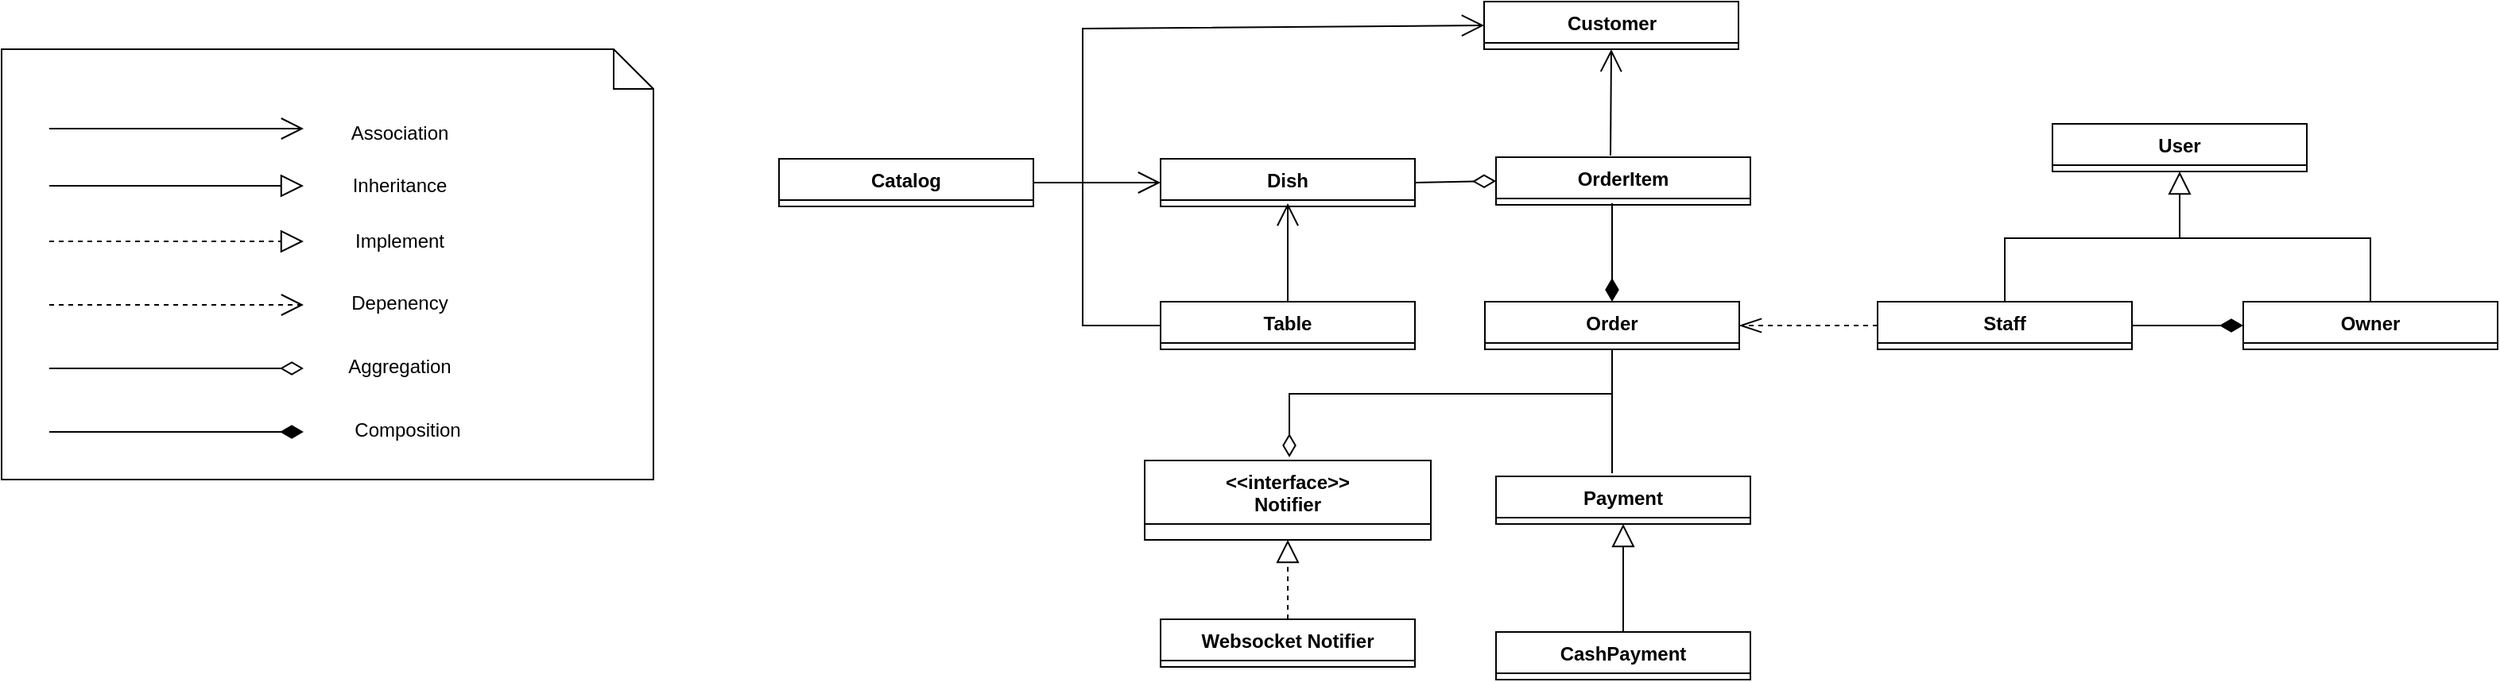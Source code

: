 <mxfile version="24.7.17">
  <diagram id="C5RBs43oDa-KdzZeNtuy" name="Page-1">
    <mxGraphModel dx="2034" dy="816" grid="1" gridSize="10" guides="1" tooltips="1" connect="1" arrows="1" fold="1" page="1" pageScale="1" pageWidth="827" pageHeight="1169" math="0" shadow="0">
      <root>
        <mxCell id="WIyWlLk6GJQsqaUBKTNV-0" />
        <mxCell id="WIyWlLk6GJQsqaUBKTNV-1" parent="WIyWlLk6GJQsqaUBKTNV-0" />
        <mxCell id="uRAl1IJuX3miMUumtEAD-47" value="" style="shape=note2;boundedLbl=1;whiteSpace=wrap;html=1;size=25;verticalAlign=top;align=center;" parent="WIyWlLk6GJQsqaUBKTNV-1" vertex="1">
          <mxGeometry x="-590" y="903" width="410" height="271" as="geometry" />
        </mxCell>
        <mxCell id="2brFXPJjxQFxoE2-N6oW-0" value="" style="endArrow=block;endFill=0;html=1;rounded=0;endSize=12;" parent="WIyWlLk6GJQsqaUBKTNV-1" edge="1">
          <mxGeometry width="160" relative="1" as="geometry">
            <mxPoint x="-560" y="989" as="sourcePoint" />
            <mxPoint x="-400" y="989" as="targetPoint" />
          </mxGeometry>
        </mxCell>
        <mxCell id="2brFXPJjxQFxoE2-N6oW-1" value="Association" style="text;html=1;align=center;verticalAlign=middle;resizable=0;points=[];autosize=1;strokeColor=none;fillColor=none;" parent="WIyWlLk6GJQsqaUBKTNV-1" vertex="1">
          <mxGeometry x="-380" y="941" width="80" height="30" as="geometry" />
        </mxCell>
        <mxCell id="2brFXPJjxQFxoE2-N6oW-6" value="" style="endArrow=open;endFill=0;html=1;rounded=0;endSize=12;" parent="WIyWlLk6GJQsqaUBKTNV-1" edge="1">
          <mxGeometry width="160" relative="1" as="geometry">
            <mxPoint x="-560" y="953" as="sourcePoint" />
            <mxPoint x="-400" y="953" as="targetPoint" />
          </mxGeometry>
        </mxCell>
        <mxCell id="2brFXPJjxQFxoE2-N6oW-15" value="Inheritance" style="text;html=1;align=center;verticalAlign=middle;resizable=0;points=[];autosize=1;strokeColor=none;fillColor=none;" parent="WIyWlLk6GJQsqaUBKTNV-1" vertex="1">
          <mxGeometry x="-380" y="974" width="80" height="30" as="geometry" />
        </mxCell>
        <mxCell id="2brFXPJjxQFxoE2-N6oW-16" value="" style="endArrow=block;endFill=0;html=1;rounded=0;dashed=1;endSize=12;" parent="WIyWlLk6GJQsqaUBKTNV-1" edge="1">
          <mxGeometry width="160" relative="1" as="geometry">
            <mxPoint x="-560" y="1024" as="sourcePoint" />
            <mxPoint x="-400" y="1024" as="targetPoint" />
          </mxGeometry>
        </mxCell>
        <mxCell id="2brFXPJjxQFxoE2-N6oW-17" value="Implement" style="text;html=1;align=center;verticalAlign=middle;resizable=0;points=[];autosize=1;strokeColor=none;fillColor=none;" parent="WIyWlLk6GJQsqaUBKTNV-1" vertex="1">
          <mxGeometry x="-380" y="1009" width="80" height="30" as="geometry" />
        </mxCell>
        <mxCell id="2brFXPJjxQFxoE2-N6oW-18" value="" style="endArrow=open;endFill=0;html=1;rounded=0;dashed=1;endSize=12;" parent="WIyWlLk6GJQsqaUBKTNV-1" edge="1">
          <mxGeometry width="160" relative="1" as="geometry">
            <mxPoint x="-560" y="1064" as="sourcePoint" />
            <mxPoint x="-400" y="1064" as="targetPoint" />
          </mxGeometry>
        </mxCell>
        <mxCell id="2brFXPJjxQFxoE2-N6oW-19" value="Depenency" style="text;html=1;align=center;verticalAlign=middle;resizable=0;points=[];autosize=1;strokeColor=none;fillColor=none;" parent="WIyWlLk6GJQsqaUBKTNV-1" vertex="1">
          <mxGeometry x="-380" y="1048" width="80" height="30" as="geometry" />
        </mxCell>
        <mxCell id="2brFXPJjxQFxoE2-N6oW-20" value="" style="endArrow=diamondThin;endFill=0;html=1;rounded=0;endSize=12;" parent="WIyWlLk6GJQsqaUBKTNV-1" edge="1">
          <mxGeometry width="160" relative="1" as="geometry">
            <mxPoint x="-560" y="1104" as="sourcePoint" />
            <mxPoint x="-400" y="1104" as="targetPoint" />
          </mxGeometry>
        </mxCell>
        <mxCell id="2brFXPJjxQFxoE2-N6oW-21" value="Aggregation" style="text;html=1;align=center;verticalAlign=middle;resizable=0;points=[];autosize=1;strokeColor=none;fillColor=none;" parent="WIyWlLk6GJQsqaUBKTNV-1" vertex="1">
          <mxGeometry x="-385" y="1088" width="90" height="30" as="geometry" />
        </mxCell>
        <mxCell id="2brFXPJjxQFxoE2-N6oW-22" value="" style="endArrow=diamondThin;endFill=1;html=1;rounded=0;jumpStyle=none;endSize=12;" parent="WIyWlLk6GJQsqaUBKTNV-1" edge="1">
          <mxGeometry width="160" relative="1" as="geometry">
            <mxPoint x="-560" y="1144" as="sourcePoint" />
            <mxPoint x="-400" y="1144" as="targetPoint" />
          </mxGeometry>
        </mxCell>
        <mxCell id="2brFXPJjxQFxoE2-N6oW-23" value="Composition" style="text;html=1;align=center;verticalAlign=middle;resizable=0;points=[];autosize=1;strokeColor=none;fillColor=none;" parent="WIyWlLk6GJQsqaUBKTNV-1" vertex="1">
          <mxGeometry x="-380" y="1128" width="90" height="30" as="geometry" />
        </mxCell>
        <mxCell id="2brFXPJjxQFxoE2-N6oW-33" value="&lt;span style=&quot;text-align: left;&quot;&gt;&amp;lt;&amp;lt;interface&amp;gt;&amp;gt;&lt;br&gt;Notifier&lt;/span&gt;" style="swimlane;fontStyle=1;align=center;verticalAlign=top;childLayout=stackLayout;horizontal=1;startSize=40;horizontalStack=0;resizeParent=1;resizeParentMax=0;resizeLast=0;collapsible=1;marginBottom=0;whiteSpace=wrap;html=1;" parent="WIyWlLk6GJQsqaUBKTNV-1" vertex="1" collapsed="1">
          <mxGeometry x="129" y="1162" width="180" height="50" as="geometry">
            <mxRectangle x="-120" y="761" width="310" height="160" as="alternateBounds" />
          </mxGeometry>
        </mxCell>
        <mxCell id="2brFXPJjxQFxoE2-N6oW-34" value="+&lt;font face=&quot;Inter, system-ui, -apple-system, system-ui, Segoe UI, Roboto, Oxygen, Ubuntu, Cantarell, Fira Sans, Droid Sans, Helvetica, Arial, sans-serif&quot; color=&quot;#212121&quot;&gt;&lt;span style=&quot;white-space-collapse: preserve; background-color: rgb(255, 255, 255);&quot;&gt; NEW&lt;/span&gt;&lt;/font&gt;: 1&lt;br&gt;+ IN_PROGRESS: 2&lt;div&gt;+ FINISHED: 3&lt;/div&gt;" style="text;strokeColor=none;fillColor=none;align=left;verticalAlign=top;spacingLeft=4;spacingRight=4;overflow=hidden;rotatable=0;points=[[0,0.5],[1,0.5]];portConstraint=eastwest;whiteSpace=wrap;html=1;" parent="2brFXPJjxQFxoE2-N6oW-33" vertex="1">
          <mxGeometry y="40" width="310" height="64" as="geometry" />
        </mxCell>
        <mxCell id="2brFXPJjxQFxoE2-N6oW-35" value="" style="line;strokeWidth=1;fillColor=none;align=left;verticalAlign=middle;spacingTop=-1;spacingLeft=3;spacingRight=3;rotatable=0;labelPosition=right;points=[];portConstraint=eastwest;strokeColor=inherit;" parent="2brFXPJjxQFxoE2-N6oW-33" vertex="1">
          <mxGeometry y="104" width="310" height="8" as="geometry" />
        </mxCell>
        <mxCell id="2brFXPJjxQFxoE2-N6oW-36" value="+ fromProgress(float|int $progress): int" style="text;strokeColor=none;fillColor=none;align=left;verticalAlign=top;spacingLeft=4;spacingRight=4;overflow=hidden;rotatable=0;points=[[0,0.5],[1,0.5]];portConstraint=eastwest;whiteSpace=wrap;html=1;" parent="2brFXPJjxQFxoE2-N6oW-33" vertex="1">
          <mxGeometry y="112" width="310" height="48" as="geometry" />
        </mxCell>
        <mxCell id="HUeuKTUBuXU9dB0qlzi5-0" value="Staff" style="swimlane;fontStyle=1;align=center;verticalAlign=top;childLayout=stackLayout;horizontal=1;startSize=26;horizontalStack=0;resizeParent=1;resizeParentMax=0;resizeLast=0;collapsible=1;marginBottom=0;whiteSpace=wrap;html=1;" parent="WIyWlLk6GJQsqaUBKTNV-1" vertex="1" collapsed="1">
          <mxGeometry x="590" y="1062" width="160" height="30" as="geometry">
            <mxRectangle x="315" y="1140" width="240" height="34" as="alternateBounds" />
          </mxGeometry>
        </mxCell>
        <mxCell id="HUeuKTUBuXU9dB0qlzi5-1" value="" style="line;strokeWidth=1;fillColor=none;align=left;verticalAlign=middle;spacingTop=-1;spacingLeft=3;spacingRight=3;rotatable=0;labelPosition=right;points=[];portConstraint=eastwest;strokeColor=inherit;" parent="HUeuKTUBuXU9dB0qlzi5-0" vertex="1">
          <mxGeometry y="26" width="240" height="8" as="geometry" />
        </mxCell>
        <mxCell id="HUeuKTUBuXU9dB0qlzi5-2" value="Owner" style="swimlane;fontStyle=1;align=center;verticalAlign=top;childLayout=stackLayout;horizontal=1;startSize=26;horizontalStack=0;resizeParent=1;resizeParentMax=0;resizeLast=0;collapsible=1;marginBottom=0;whiteSpace=wrap;html=1;" parent="WIyWlLk6GJQsqaUBKTNV-1" vertex="1" collapsed="1">
          <mxGeometry x="820" y="1062" width="160" height="30" as="geometry">
            <mxRectangle x="315" y="1140" width="240" height="34" as="alternateBounds" />
          </mxGeometry>
        </mxCell>
        <mxCell id="HUeuKTUBuXU9dB0qlzi5-3" value="" style="line;strokeWidth=1;fillColor=none;align=left;verticalAlign=middle;spacingTop=-1;spacingLeft=3;spacingRight=3;rotatable=0;labelPosition=right;points=[];portConstraint=eastwest;strokeColor=inherit;" parent="HUeuKTUBuXU9dB0qlzi5-2" vertex="1">
          <mxGeometry y="26" width="240" height="8" as="geometry" />
        </mxCell>
        <mxCell id="HUeuKTUBuXU9dB0qlzi5-4" value="Order" style="swimlane;fontStyle=1;align=center;verticalAlign=top;childLayout=stackLayout;horizontal=1;startSize=26;horizontalStack=0;resizeParent=1;resizeParentMax=0;resizeLast=0;collapsible=1;marginBottom=0;whiteSpace=wrap;html=1;" parent="WIyWlLk6GJQsqaUBKTNV-1" vertex="1" collapsed="1">
          <mxGeometry x="343" y="1062" width="160" height="30" as="geometry">
            <mxRectangle x="343" y="1062" width="240" height="34" as="alternateBounds" />
          </mxGeometry>
        </mxCell>
        <mxCell id="HUeuKTUBuXU9dB0qlzi5-5" value="" style="line;strokeWidth=1;fillColor=none;align=left;verticalAlign=middle;spacingTop=-1;spacingLeft=3;spacingRight=3;rotatable=0;labelPosition=right;points=[];portConstraint=eastwest;strokeColor=inherit;" parent="HUeuKTUBuXU9dB0qlzi5-4" vertex="1">
          <mxGeometry y="26" width="240" height="8" as="geometry" />
        </mxCell>
        <mxCell id="HUeuKTUBuXU9dB0qlzi5-6" value="Dish" style="swimlane;fontStyle=1;align=center;verticalAlign=top;childLayout=stackLayout;horizontal=1;startSize=26;horizontalStack=0;resizeParent=1;resizeParentMax=0;resizeLast=0;collapsible=1;marginBottom=0;whiteSpace=wrap;html=1;" parent="WIyWlLk6GJQsqaUBKTNV-1" vertex="1" collapsed="1">
          <mxGeometry x="139" y="972" width="160" height="30" as="geometry">
            <mxRectangle x="315" y="1140" width="240" height="34" as="alternateBounds" />
          </mxGeometry>
        </mxCell>
        <mxCell id="HUeuKTUBuXU9dB0qlzi5-7" value="" style="line;strokeWidth=1;fillColor=none;align=left;verticalAlign=middle;spacingTop=-1;spacingLeft=3;spacingRight=3;rotatable=0;labelPosition=right;points=[];portConstraint=eastwest;strokeColor=inherit;" parent="HUeuKTUBuXU9dB0qlzi5-6" vertex="1">
          <mxGeometry y="26" width="240" height="8" as="geometry" />
        </mxCell>
        <mxCell id="HUeuKTUBuXU9dB0qlzi5-8" value="Table" style="swimlane;fontStyle=1;align=center;verticalAlign=top;childLayout=stackLayout;horizontal=1;startSize=26;horizontalStack=0;resizeParent=1;resizeParentMax=0;resizeLast=0;collapsible=1;marginBottom=0;whiteSpace=wrap;html=1;" parent="WIyWlLk6GJQsqaUBKTNV-1" vertex="1" collapsed="1">
          <mxGeometry x="139" y="1062" width="160" height="30" as="geometry">
            <mxRectangle x="315" y="1140" width="240" height="34" as="alternateBounds" />
          </mxGeometry>
        </mxCell>
        <mxCell id="HUeuKTUBuXU9dB0qlzi5-9" value="" style="line;strokeWidth=1;fillColor=none;align=left;verticalAlign=middle;spacingTop=-1;spacingLeft=3;spacingRight=3;rotatable=0;labelPosition=right;points=[];portConstraint=eastwest;strokeColor=inherit;" parent="HUeuKTUBuXU9dB0qlzi5-8" vertex="1">
          <mxGeometry y="26" width="240" height="8" as="geometry" />
        </mxCell>
        <mxCell id="HUeuKTUBuXU9dB0qlzi5-12" value="User" style="swimlane;fontStyle=1;align=center;verticalAlign=top;childLayout=stackLayout;horizontal=1;startSize=26;horizontalStack=0;resizeParent=1;resizeParentMax=0;resizeLast=0;collapsible=1;marginBottom=0;whiteSpace=wrap;html=1;" parent="WIyWlLk6GJQsqaUBKTNV-1" vertex="1" collapsed="1">
          <mxGeometry x="700" y="950" width="160" height="30" as="geometry">
            <mxRectangle x="315" y="1140" width="240" height="34" as="alternateBounds" />
          </mxGeometry>
        </mxCell>
        <mxCell id="HUeuKTUBuXU9dB0qlzi5-13" value="" style="line;strokeWidth=1;fillColor=none;align=left;verticalAlign=middle;spacingTop=-1;spacingLeft=3;spacingRight=3;rotatable=0;labelPosition=right;points=[];portConstraint=eastwest;strokeColor=inherit;" parent="HUeuKTUBuXU9dB0qlzi5-12" vertex="1">
          <mxGeometry y="26" width="240" height="8" as="geometry" />
        </mxCell>
        <mxCell id="EOSxfnDk696KY7ujUc14-2" value="Customer" style="swimlane;fontStyle=1;align=center;verticalAlign=top;childLayout=stackLayout;horizontal=1;startSize=26;horizontalStack=0;resizeParent=1;resizeParentMax=0;resizeLast=0;collapsible=1;marginBottom=0;whiteSpace=wrap;html=1;" vertex="1" collapsed="1" parent="WIyWlLk6GJQsqaUBKTNV-1">
          <mxGeometry x="342.5" y="873" width="160" height="30" as="geometry">
            <mxRectangle x="315" y="1140" width="240" height="34" as="alternateBounds" />
          </mxGeometry>
        </mxCell>
        <mxCell id="EOSxfnDk696KY7ujUc14-3" value="" style="line;strokeWidth=1;fillColor=none;align=left;verticalAlign=middle;spacingTop=-1;spacingLeft=3;spacingRight=3;rotatable=0;labelPosition=right;points=[];portConstraint=eastwest;strokeColor=inherit;" vertex="1" parent="EOSxfnDk696KY7ujUc14-2">
          <mxGeometry y="26" width="240" height="8" as="geometry" />
        </mxCell>
        <mxCell id="EOSxfnDk696KY7ujUc14-4" value="OrderItem" style="swimlane;fontStyle=1;align=center;verticalAlign=top;childLayout=stackLayout;horizontal=1;startSize=26;horizontalStack=0;resizeParent=1;resizeParentMax=0;resizeLast=0;collapsible=1;marginBottom=0;whiteSpace=wrap;html=1;" vertex="1" collapsed="1" parent="WIyWlLk6GJQsqaUBKTNV-1">
          <mxGeometry x="350" y="971" width="160" height="30" as="geometry">
            <mxRectangle x="315" y="1140" width="240" height="34" as="alternateBounds" />
          </mxGeometry>
        </mxCell>
        <mxCell id="EOSxfnDk696KY7ujUc14-5" value="" style="line;strokeWidth=1;fillColor=none;align=left;verticalAlign=middle;spacingTop=-1;spacingLeft=3;spacingRight=3;rotatable=0;labelPosition=right;points=[];portConstraint=eastwest;strokeColor=inherit;" vertex="1" parent="EOSxfnDk696KY7ujUc14-4">
          <mxGeometry y="26" width="240" height="8" as="geometry" />
        </mxCell>
        <mxCell id="EOSxfnDk696KY7ujUc14-6" value="Payment" style="swimlane;fontStyle=1;align=center;verticalAlign=top;childLayout=stackLayout;horizontal=1;startSize=26;horizontalStack=0;resizeParent=1;resizeParentMax=0;resizeLast=0;collapsible=1;marginBottom=0;whiteSpace=wrap;html=1;" vertex="1" collapsed="1" parent="WIyWlLk6GJQsqaUBKTNV-1">
          <mxGeometry x="350" y="1172" width="160" height="30" as="geometry">
            <mxRectangle x="315" y="1140" width="240" height="34" as="alternateBounds" />
          </mxGeometry>
        </mxCell>
        <mxCell id="EOSxfnDk696KY7ujUc14-7" value="" style="line;strokeWidth=1;fillColor=none;align=left;verticalAlign=middle;spacingTop=-1;spacingLeft=3;spacingRight=3;rotatable=0;labelPosition=right;points=[];portConstraint=eastwest;strokeColor=inherit;" vertex="1" parent="EOSxfnDk696KY7ujUc14-6">
          <mxGeometry y="26" width="240" height="8" as="geometry" />
        </mxCell>
        <mxCell id="EOSxfnDk696KY7ujUc14-8" value="CashPayment" style="swimlane;fontStyle=1;align=center;verticalAlign=top;childLayout=stackLayout;horizontal=1;startSize=26;horizontalStack=0;resizeParent=1;resizeParentMax=0;resizeLast=0;collapsible=1;marginBottom=0;whiteSpace=wrap;html=1;" vertex="1" collapsed="1" parent="WIyWlLk6GJQsqaUBKTNV-1">
          <mxGeometry x="350" y="1270" width="160" height="30" as="geometry">
            <mxRectangle x="315" y="1140" width="240" height="34" as="alternateBounds" />
          </mxGeometry>
        </mxCell>
        <mxCell id="EOSxfnDk696KY7ujUc14-9" value="" style="line;strokeWidth=1;fillColor=none;align=left;verticalAlign=middle;spacingTop=-1;spacingLeft=3;spacingRight=3;rotatable=0;labelPosition=right;points=[];portConstraint=eastwest;strokeColor=inherit;" vertex="1" parent="EOSxfnDk696KY7ujUc14-8">
          <mxGeometry y="26" width="240" height="8" as="geometry" />
        </mxCell>
        <mxCell id="EOSxfnDk696KY7ujUc14-10" value="Catalog" style="swimlane;fontStyle=1;align=center;verticalAlign=top;childLayout=stackLayout;horizontal=1;startSize=26;horizontalStack=0;resizeParent=1;resizeParentMax=0;resizeLast=0;collapsible=1;marginBottom=0;whiteSpace=wrap;html=1;" vertex="1" collapsed="1" parent="WIyWlLk6GJQsqaUBKTNV-1">
          <mxGeometry x="-101" y="972" width="160" height="30" as="geometry">
            <mxRectangle x="315" y="1140" width="240" height="34" as="alternateBounds" />
          </mxGeometry>
        </mxCell>
        <mxCell id="EOSxfnDk696KY7ujUc14-11" value="" style="line;strokeWidth=1;fillColor=none;align=left;verticalAlign=middle;spacingTop=-1;spacingLeft=3;spacingRight=3;rotatable=0;labelPosition=right;points=[];portConstraint=eastwest;strokeColor=inherit;" vertex="1" parent="EOSxfnDk696KY7ujUc14-10">
          <mxGeometry y="26" width="240" height="8" as="geometry" />
        </mxCell>
        <mxCell id="EOSxfnDk696KY7ujUc14-16" value="" style="endArrow=open;endFill=0;html=1;rounded=0;endSize=12;exitX=1;exitY=0.5;exitDx=0;exitDy=0;" edge="1" parent="WIyWlLk6GJQsqaUBKTNV-1" source="EOSxfnDk696KY7ujUc14-10">
          <mxGeometry width="160" relative="1" as="geometry">
            <mxPoint x="69" y="982" as="sourcePoint" />
            <mxPoint x="139" y="987" as="targetPoint" />
          </mxGeometry>
        </mxCell>
        <mxCell id="EOSxfnDk696KY7ujUc14-17" value="" style="endArrow=diamondThin;endFill=0;html=1;rounded=0;endSize=12;exitX=1;exitY=0.5;exitDx=0;exitDy=0;entryX=0;entryY=0.5;entryDx=0;entryDy=0;" edge="1" parent="WIyWlLk6GJQsqaUBKTNV-1" source="HUeuKTUBuXU9dB0qlzi5-6" target="EOSxfnDk696KY7ujUc14-4">
          <mxGeometry width="160" relative="1" as="geometry">
            <mxPoint x="324" y="952" as="sourcePoint" />
            <mxPoint x="404" y="952" as="targetPoint" />
          </mxGeometry>
        </mxCell>
        <mxCell id="EOSxfnDk696KY7ujUc14-18" value="" style="endArrow=block;endFill=0;html=1;rounded=0;endSize=12;exitX=0.5;exitY=0;exitDx=0;exitDy=0;entryX=0.5;entryY=1;entryDx=0;entryDy=0;" edge="1" parent="WIyWlLk6GJQsqaUBKTNV-1" source="HUeuKTUBuXU9dB0qlzi5-0" target="HUeuKTUBuXU9dB0qlzi5-12">
          <mxGeometry width="160" relative="1" as="geometry">
            <mxPoint x="670" y="1032" as="sourcePoint" />
            <mxPoint x="750" y="1032" as="targetPoint" />
            <Array as="points">
              <mxPoint x="670" y="1022" />
              <mxPoint x="780" y="1022" />
            </Array>
          </mxGeometry>
        </mxCell>
        <mxCell id="EOSxfnDk696KY7ujUc14-21" value="" style="endArrow=none;endFill=0;html=1;rounded=0;endSize=12;entryX=0.5;entryY=0;entryDx=0;entryDy=0;" edge="1" parent="WIyWlLk6GJQsqaUBKTNV-1" target="HUeuKTUBuXU9dB0qlzi5-2">
          <mxGeometry width="160" relative="1" as="geometry">
            <mxPoint x="780" y="1022" as="sourcePoint" />
            <mxPoint x="920" y="1052" as="targetPoint" />
            <Array as="points">
              <mxPoint x="900" y="1022" />
            </Array>
          </mxGeometry>
        </mxCell>
        <mxCell id="EOSxfnDk696KY7ujUc14-22" value="" style="endArrow=diamondThin;endFill=1;html=1;rounded=0;endSize=12;startArrow=none;startFill=0;targetPerimeterSpacing=4;" edge="1" parent="WIyWlLk6GJQsqaUBKTNV-1">
          <mxGeometry width="160" relative="1" as="geometry">
            <mxPoint x="750" y="1077" as="sourcePoint" />
            <mxPoint x="820" y="1077" as="targetPoint" />
          </mxGeometry>
        </mxCell>
        <mxCell id="EOSxfnDk696KY7ujUc14-24" value="Websocket Notifier" style="swimlane;fontStyle=1;align=center;verticalAlign=top;childLayout=stackLayout;horizontal=1;startSize=26;horizontalStack=0;resizeParent=1;resizeParentMax=0;resizeLast=0;collapsible=1;marginBottom=0;whiteSpace=wrap;html=1;" vertex="1" collapsed="1" parent="WIyWlLk6GJQsqaUBKTNV-1">
          <mxGeometry x="139" y="1262" width="160" height="30" as="geometry">
            <mxRectangle x="315" y="1140" width="240" height="34" as="alternateBounds" />
          </mxGeometry>
        </mxCell>
        <mxCell id="EOSxfnDk696KY7ujUc14-25" value="" style="line;strokeWidth=1;fillColor=none;align=left;verticalAlign=middle;spacingTop=-1;spacingLeft=3;spacingRight=3;rotatable=0;labelPosition=right;points=[];portConstraint=eastwest;strokeColor=inherit;" vertex="1" parent="EOSxfnDk696KY7ujUc14-24">
          <mxGeometry y="26" width="240" height="8" as="geometry" />
        </mxCell>
        <mxCell id="EOSxfnDk696KY7ujUc14-26" value="" style="endArrow=block;endFill=0;html=1;rounded=0;endSize=12;exitX=0.5;exitY=0;exitDx=0;exitDy=0;entryX=0.5;entryY=1;entryDx=0;entryDy=0;dashed=1;" edge="1" parent="WIyWlLk6GJQsqaUBKTNV-1" source="EOSxfnDk696KY7ujUc14-24" target="2brFXPJjxQFxoE2-N6oW-33">
          <mxGeometry width="160" relative="1" as="geometry">
            <mxPoint x="89" y="1232" as="sourcePoint" />
            <mxPoint x="169" y="1232" as="targetPoint" />
          </mxGeometry>
        </mxCell>
        <mxCell id="EOSxfnDk696KY7ujUc14-27" value="" style="endArrow=openThin;endFill=0;html=1;rounded=0;endSize=12;exitX=0;exitY=0.5;exitDx=0;exitDy=0;entryX=1;entryY=0.5;entryDx=0;entryDy=0;dashed=1;" edge="1" parent="WIyWlLk6GJQsqaUBKTNV-1" source="HUeuKTUBuXU9dB0qlzi5-0" target="HUeuKTUBuXU9dB0qlzi5-4">
          <mxGeometry width="160" relative="1" as="geometry">
            <mxPoint x="539" y="988.55" as="sourcePoint" />
            <mxPoint x="619" y="988.55" as="targetPoint" />
          </mxGeometry>
        </mxCell>
        <mxCell id="EOSxfnDk696KY7ujUc14-28" value="" style="endArrow=diamondThin;endFill=0;html=1;rounded=0;endSize=12;exitX=0.5;exitY=1;exitDx=0;exitDy=0;" edge="1" parent="WIyWlLk6GJQsqaUBKTNV-1" source="HUeuKTUBuXU9dB0qlzi5-4">
          <mxGeometry width="160" relative="1" as="geometry">
            <mxPoint x="410" y="1088" as="sourcePoint" />
            <mxPoint x="220" y="1160" as="targetPoint" />
            <Array as="points">
              <mxPoint x="423" y="1120" />
              <mxPoint x="220" y="1120" />
            </Array>
          </mxGeometry>
        </mxCell>
        <mxCell id="EOSxfnDk696KY7ujUc14-30" value="" style="endArrow=open;endFill=0;html=1;rounded=0;endSize=12;entryX=0.5;entryY=1;entryDx=0;entryDy=0;" edge="1" parent="WIyWlLk6GJQsqaUBKTNV-1" target="EOSxfnDk696KY7ujUc14-2">
          <mxGeometry width="160" relative="1" as="geometry">
            <mxPoint x="422" y="970" as="sourcePoint" />
            <mxPoint x="400" y="941" as="targetPoint" />
          </mxGeometry>
        </mxCell>
        <mxCell id="EOSxfnDk696KY7ujUc14-31" value="" style="endArrow=none;endFill=0;html=1;rounded=0;endSize=12;startArrow=none;startFill=0;targetPerimeterSpacing=4;entryX=0.5;entryY=1;entryDx=0;entryDy=0;" edge="1" parent="WIyWlLk6GJQsqaUBKTNV-1" target="HUeuKTUBuXU9dB0qlzi5-4">
          <mxGeometry width="160" relative="1" as="geometry">
            <mxPoint x="423" y="1170" as="sourcePoint" />
            <mxPoint x="422" y="1120" as="targetPoint" />
          </mxGeometry>
        </mxCell>
        <mxCell id="EOSxfnDk696KY7ujUc14-32" value="" style="endArrow=block;endFill=0;html=1;rounded=0;endSize=12;startArrow=none;startFill=0;targetPerimeterSpacing=4;exitX=0.5;exitY=0;exitDx=0;exitDy=0;entryX=0.5;entryY=1;entryDx=0;entryDy=0;" edge="1" parent="WIyWlLk6GJQsqaUBKTNV-1" source="EOSxfnDk696KY7ujUc14-8" target="EOSxfnDk696KY7ujUc14-6">
          <mxGeometry width="160" relative="1" as="geometry">
            <mxPoint x="420" y="1250" as="sourcePoint" />
            <mxPoint x="420" y="1200" as="targetPoint" />
          </mxGeometry>
        </mxCell>
        <mxCell id="EOSxfnDk696KY7ujUc14-33" value="" style="endArrow=open;endFill=0;html=1;rounded=0;endSize=12;exitX=0.5;exitY=0;exitDx=0;exitDy=0;" edge="1" parent="WIyWlLk6GJQsqaUBKTNV-1" source="HUeuKTUBuXU9dB0qlzi5-8">
          <mxGeometry width="160" relative="1" as="geometry">
            <mxPoint x="218.41" y="1062" as="sourcePoint" />
            <mxPoint x="219" y="1000" as="targetPoint" />
          </mxGeometry>
        </mxCell>
        <mxCell id="EOSxfnDk696KY7ujUc14-34" value="" style="endArrow=open;endFill=0;html=1;rounded=0;endSize=12;exitX=0;exitY=0.5;exitDx=0;exitDy=0;entryX=0;entryY=0.5;entryDx=0;entryDy=0;" edge="1" parent="WIyWlLk6GJQsqaUBKTNV-1" source="HUeuKTUBuXU9dB0qlzi5-8" target="EOSxfnDk696KY7ujUc14-2">
          <mxGeometry width="160" relative="1" as="geometry">
            <mxPoint x="229" y="1072" as="sourcePoint" />
            <mxPoint x="229" y="1010" as="targetPoint" />
            <Array as="points">
              <mxPoint x="90" y="1077" />
              <mxPoint x="90" y="890" />
            </Array>
          </mxGeometry>
        </mxCell>
        <mxCell id="EOSxfnDk696KY7ujUc14-36" value="" style="endArrow=diamondThin;endFill=1;html=1;rounded=0;endSize=12;startArrow=none;startFill=0;targetPerimeterSpacing=4;entryX=0.5;entryY=0;entryDx=0;entryDy=0;" edge="1" parent="WIyWlLk6GJQsqaUBKTNV-1" target="HUeuKTUBuXU9dB0qlzi5-4">
          <mxGeometry width="160" relative="1" as="geometry">
            <mxPoint x="423" y="1000" as="sourcePoint" />
            <mxPoint x="420" y="1050" as="targetPoint" />
          </mxGeometry>
        </mxCell>
      </root>
    </mxGraphModel>
  </diagram>
</mxfile>

